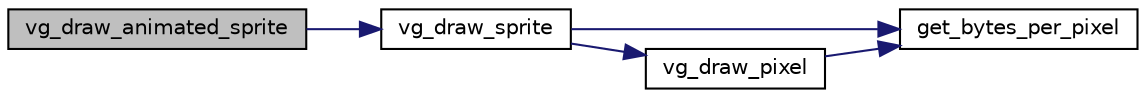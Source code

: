 digraph "vg_draw_animated_sprite"
{
 // LATEX_PDF_SIZE
  edge [fontname="Helvetica",fontsize="10",labelfontname="Helvetica",labelfontsize="10"];
  node [fontname="Helvetica",fontsize="10",shape=record];
  rankdir="LR";
  Node1 [label="vg_draw_animated_sprite",height=0.2,width=0.4,color="black", fillcolor="grey75", style="filled", fontcolor="black",tooltip=" "];
  Node1 -> Node2 [color="midnightblue",fontsize="10",style="solid",fontname="Helvetica"];
  Node2 [label="vg_draw_sprite",height=0.2,width=0.4,color="black", fillcolor="white", style="filled",URL="$video__gr_8c.html#a50ba338a74273d7a169b05c9b42cea4b",tooltip="Draws a sprite specified in the argument."];
  Node2 -> Node3 [color="midnightblue",fontsize="10",style="solid",fontname="Helvetica"];
  Node3 [label="get_bytes_per_pixel",height=0.2,width=0.4,color="black", fillcolor="white", style="filled",URL="$video__gr_8c.html#a89e5e15fb2c065221f58c6d883da6049",tooltip="Calculates the number of bytes per pixel of the current mode, given the bits per pixel...."];
  Node2 -> Node4 [color="midnightblue",fontsize="10",style="solid",fontname="Helvetica"];
  Node4 [label="vg_draw_pixel",height=0.2,width=0.4,color="black", fillcolor="white", style="filled",URL="$video__gr_8c.html#a08c498ffeb0a3962e3b7711b57397741",tooltip="Draws a pixel in the specified coordinates with the specified color."];
  Node4 -> Node3 [color="midnightblue",fontsize="10",style="solid",fontname="Helvetica"];
}
